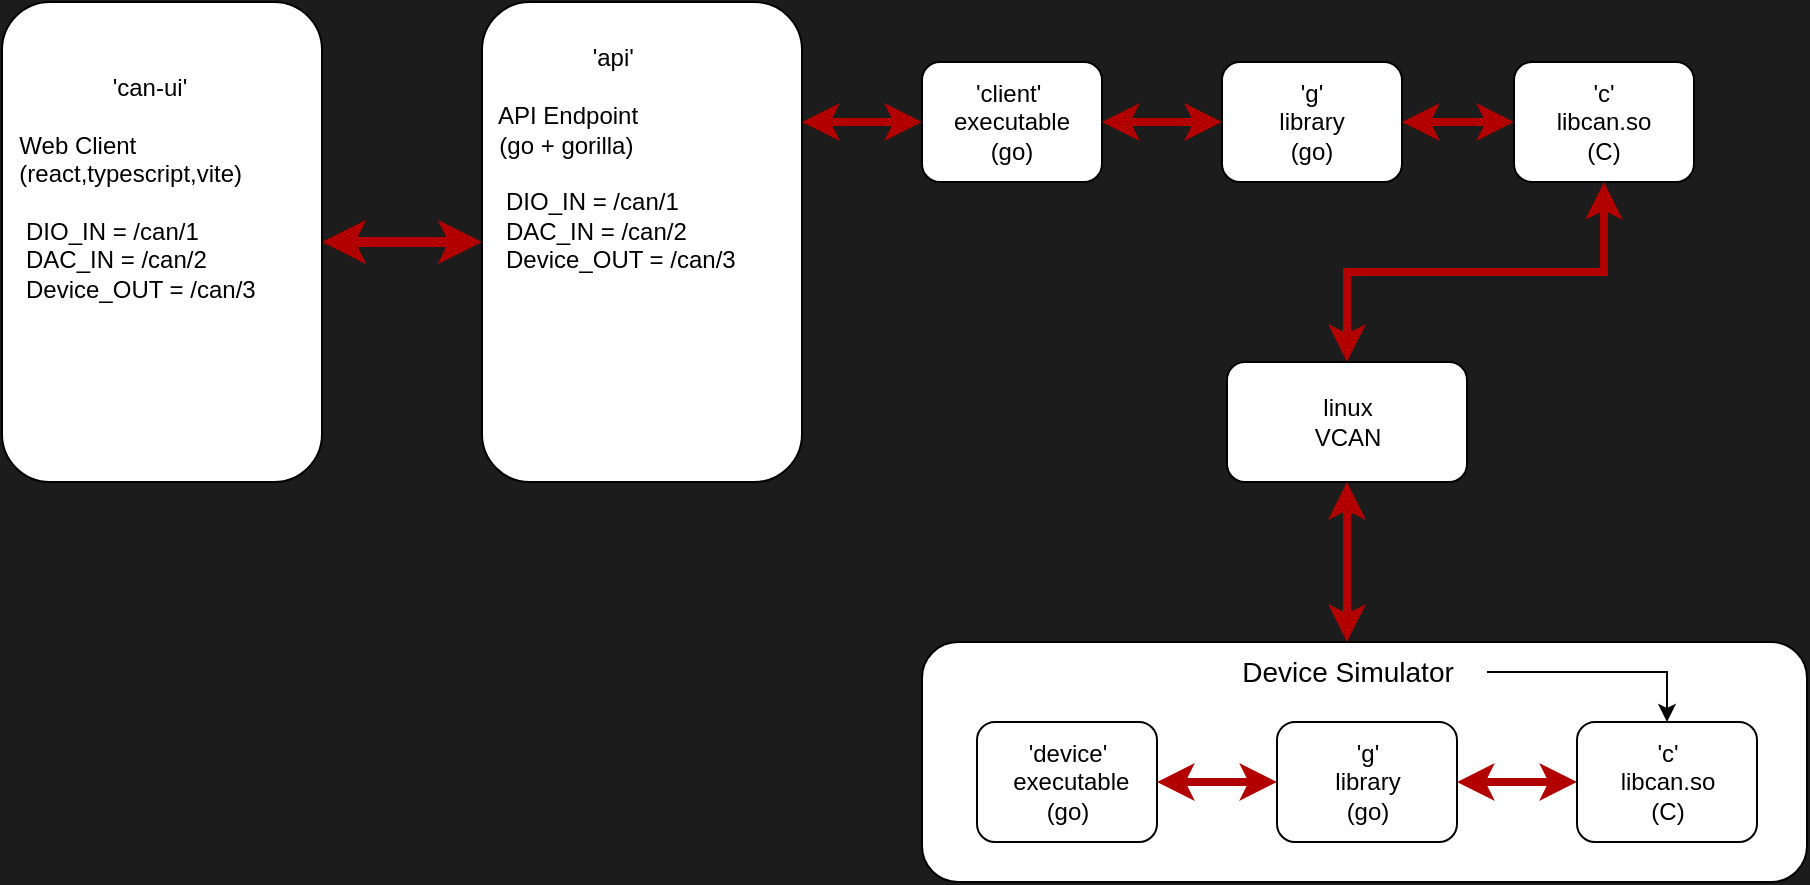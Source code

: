 <mxfile version="21.7.5" type="device">
  <diagram id="C5RBs43oDa-KdzZeNtuy" name="Page-1">
    <mxGraphModel dx="1296" dy="980" grid="1" gridSize="10" guides="1" tooltips="1" connect="1" arrows="1" fold="1" page="1" pageScale="1" pageWidth="1169" pageHeight="827" background="#1C1C1C" math="0" shadow="0">
      <root>
        <mxCell id="WIyWlLk6GJQsqaUBKTNV-0" />
        <mxCell id="WIyWlLk6GJQsqaUBKTNV-1" parent="WIyWlLk6GJQsqaUBKTNV-0" />
        <mxCell id="ozyOs6aiq1wP1_BL-jvp-28" value="" style="rounded=1;whiteSpace=wrap;html=1;" parent="WIyWlLk6GJQsqaUBKTNV-1" vertex="1">
          <mxGeometry x="540" y="480" width="442.5" height="120" as="geometry" />
        </mxCell>
        <mxCell id="ozyOs6aiq1wP1_BL-jvp-2" value="" style="edgeStyle=orthogonalEdgeStyle;rounded=0;orthogonalLoop=1;jettySize=auto;html=1;endArrow=classic;endFill=1;startArrow=classic;startFill=1;fillColor=#e51400;strokeColor=#B20000;strokeWidth=5;" parent="WIyWlLk6GJQsqaUBKTNV-1" source="ozyOs6aiq1wP1_BL-jvp-0" target="ozyOs6aiq1wP1_BL-jvp-1" edge="1">
          <mxGeometry relative="1" as="geometry" />
        </mxCell>
        <mxCell id="ozyOs6aiq1wP1_BL-jvp-0" value="&lt;br&gt;&lt;br&gt;&lt;span style=&quot;white-space: pre;&quot;&gt;&lt;span style=&quot;white-space: pre;&quot;&gt;&#x9;&lt;/span&gt;&#x9;&lt;/span&gt;&#39;can-ui&#39;&lt;br&gt;&lt;br&gt;&amp;nbsp; Web Client&lt;br&gt;&amp;nbsp; (react,typescript,vite)&lt;br&gt;&lt;br&gt;&lt;span style=&quot;background-color: initial;&quot;&gt;&amp;nbsp; &amp;nbsp;DIO_IN = /can/1&lt;/span&gt;&lt;br&gt;&lt;span style=&quot;background-color: initial;&quot;&gt;&amp;nbsp; &amp;nbsp;DAC_IN = /can/2&lt;/span&gt;&lt;br&gt;&lt;span style=&quot;background-color: initial;&quot;&gt;&amp;nbsp; &amp;nbsp;Device_OUT = /can/3&lt;/span&gt;&lt;br&gt;&lt;br&gt;&lt;div style=&quot;&quot;&gt;&lt;br&gt;&lt;/div&gt;" style="rounded=1;whiteSpace=wrap;html=1;align=left;verticalAlign=top;" parent="WIyWlLk6GJQsqaUBKTNV-1" vertex="1">
          <mxGeometry x="80" y="160" width="160" height="240" as="geometry" />
        </mxCell>
        <mxCell id="ozyOs6aiq1wP1_BL-jvp-1" value="&amp;nbsp;&amp;nbsp;&lt;br&gt;&lt;span style=&quot;white-space: pre;&quot;&gt;&lt;span style=&quot;white-space: pre;&quot;&gt;&#x9;&lt;/span&gt;&#x9;&lt;/span&gt;&#39;api&#39;&lt;br&gt;&lt;br&gt;&amp;nbsp; API Endpoint&lt;br&gt;&amp;nbsp; (go + gorilla)&lt;br&gt;&lt;br&gt;&lt;span style=&quot;background-color: initial;&quot;&gt;&amp;nbsp; &amp;nbsp;DIO_IN = /can/1&lt;/span&gt;&lt;br&gt;&lt;span style=&quot;background-color: initial;&quot;&gt;&amp;nbsp; &amp;nbsp;DAC_IN = /can/2&lt;/span&gt;&lt;br&gt;&lt;span style=&quot;background-color: initial;&quot;&gt;&amp;nbsp; &amp;nbsp;Device_OUT = /can/3&lt;/span&gt;&lt;br&gt;&lt;div style=&quot;&quot;&gt;&lt;br&gt;&lt;/div&gt;" style="rounded=1;whiteSpace=wrap;html=1;align=left;verticalAlign=top;" parent="WIyWlLk6GJQsqaUBKTNV-1" vertex="1">
          <mxGeometry x="320" y="160" width="160" height="240" as="geometry" />
        </mxCell>
        <mxCell id="ozyOs6aiq1wP1_BL-jvp-4" style="edgeStyle=orthogonalEdgeStyle;rounded=0;orthogonalLoop=1;jettySize=auto;html=1;entryX=1;entryY=0.25;entryDx=0;entryDy=0;startArrow=classic;startFill=1;fillColor=#e51400;strokeColor=#B20000;strokeWidth=4;" parent="WIyWlLk6GJQsqaUBKTNV-1" source="ozyOs6aiq1wP1_BL-jvp-3" target="ozyOs6aiq1wP1_BL-jvp-1" edge="1">
          <mxGeometry relative="1" as="geometry" />
        </mxCell>
        <mxCell id="ozyOs6aiq1wP1_BL-jvp-3" value="&#39;client&#39;&amp;nbsp;&lt;br&gt;executable&lt;br&gt;(go)" style="rounded=1;whiteSpace=wrap;html=1;" parent="WIyWlLk6GJQsqaUBKTNV-1" vertex="1">
          <mxGeometry x="540" y="190" width="90" height="60" as="geometry" />
        </mxCell>
        <mxCell id="ozyOs6aiq1wP1_BL-jvp-8" value="" style="edgeStyle=orthogonalEdgeStyle;rounded=0;orthogonalLoop=1;jettySize=auto;html=1;startArrow=classic;startFill=1;fillColor=#e51400;strokeColor=#B20000;strokeWidth=4;" parent="WIyWlLk6GJQsqaUBKTNV-1" source="ozyOs6aiq1wP1_BL-jvp-7" target="ozyOs6aiq1wP1_BL-jvp-3" edge="1">
          <mxGeometry relative="1" as="geometry" />
        </mxCell>
        <mxCell id="ozyOs6aiq1wP1_BL-jvp-7" value="&#39;g&#39;&lt;br&gt;library&lt;br&gt;(go)" style="rounded=1;whiteSpace=wrap;html=1;" parent="WIyWlLk6GJQsqaUBKTNV-1" vertex="1">
          <mxGeometry x="690" y="190" width="90" height="60" as="geometry" />
        </mxCell>
        <mxCell id="ozyOs6aiq1wP1_BL-jvp-10" value="" style="edgeStyle=orthogonalEdgeStyle;rounded=0;orthogonalLoop=1;jettySize=auto;html=1;startArrow=classic;startFill=1;fillColor=#e51400;strokeColor=#B20000;strokeWidth=4;" parent="WIyWlLk6GJQsqaUBKTNV-1" source="ozyOs6aiq1wP1_BL-jvp-9" target="ozyOs6aiq1wP1_BL-jvp-7" edge="1">
          <mxGeometry relative="1" as="geometry" />
        </mxCell>
        <mxCell id="ozyOs6aiq1wP1_BL-jvp-9" value="&#39;c&#39;&lt;br&gt;libcan.so&lt;br&gt;(C)" style="rounded=1;whiteSpace=wrap;html=1;" parent="WIyWlLk6GJQsqaUBKTNV-1" vertex="1">
          <mxGeometry x="836" y="190" width="90" height="60" as="geometry" />
        </mxCell>
        <mxCell id="ozyOs6aiq1wP1_BL-jvp-12" value="" style="edgeStyle=orthogonalEdgeStyle;rounded=0;orthogonalLoop=1;jettySize=auto;html=1;fillColor=#e51400;strokeColor=#B20000;startArrow=classic;startFill=1;strokeWidth=4;exitX=0.5;exitY=0;exitDx=0;exitDy=0;entryX=0.5;entryY=1;entryDx=0;entryDy=0;" parent="WIyWlLk6GJQsqaUBKTNV-1" source="ozyOs6aiq1wP1_BL-jvp-11" target="ozyOs6aiq1wP1_BL-jvp-9" edge="1">
          <mxGeometry relative="1" as="geometry">
            <mxPoint x="1050" y="280" as="targetPoint" />
          </mxGeometry>
        </mxCell>
        <mxCell id="ozyOs6aiq1wP1_BL-jvp-11" value="linux&lt;br&gt;VCAN" style="rounded=1;whiteSpace=wrap;html=1;" parent="WIyWlLk6GJQsqaUBKTNV-1" vertex="1">
          <mxGeometry x="692.5" y="340" width="120" height="60" as="geometry" />
        </mxCell>
        <mxCell id="ozyOs6aiq1wP1_BL-jvp-20" value="&#39;device&#39;&lt;br&gt;&amp;nbsp;executable&lt;br&gt;(go)" style="rounded=1;whiteSpace=wrap;html=1;" parent="WIyWlLk6GJQsqaUBKTNV-1" vertex="1">
          <mxGeometry x="567.5" y="520" width="90" height="60" as="geometry" />
        </mxCell>
        <mxCell id="ozyOs6aiq1wP1_BL-jvp-21" value="" style="edgeStyle=orthogonalEdgeStyle;rounded=0;orthogonalLoop=1;jettySize=auto;html=1;startArrow=classic;startFill=1;fillColor=#e51400;strokeColor=#B20000;strokeWidth=4;" parent="WIyWlLk6GJQsqaUBKTNV-1" source="ozyOs6aiq1wP1_BL-jvp-22" target="ozyOs6aiq1wP1_BL-jvp-20" edge="1">
          <mxGeometry relative="1" as="geometry" />
        </mxCell>
        <mxCell id="ozyOs6aiq1wP1_BL-jvp-22" value="&#39;g&#39;&lt;br&gt;library&lt;br&gt;(go)" style="rounded=1;whiteSpace=wrap;html=1;" parent="WIyWlLk6GJQsqaUBKTNV-1" vertex="1">
          <mxGeometry x="717.5" y="520" width="90" height="60" as="geometry" />
        </mxCell>
        <mxCell id="ozyOs6aiq1wP1_BL-jvp-23" value="" style="edgeStyle=orthogonalEdgeStyle;rounded=0;orthogonalLoop=1;jettySize=auto;html=1;startArrow=classic;startFill=1;fillColor=#e51400;strokeColor=#B20000;strokeWidth=4;" parent="WIyWlLk6GJQsqaUBKTNV-1" source="ozyOs6aiq1wP1_BL-jvp-24" target="ozyOs6aiq1wP1_BL-jvp-22" edge="1">
          <mxGeometry relative="1" as="geometry" />
        </mxCell>
        <mxCell id="ozyOs6aiq1wP1_BL-jvp-24" value="&#39;c&#39;&lt;br&gt;libcan.so&lt;br&gt;(C)" style="rounded=1;whiteSpace=wrap;html=1;" parent="WIyWlLk6GJQsqaUBKTNV-1" vertex="1">
          <mxGeometry x="867.5" y="520" width="90" height="60" as="geometry" />
        </mxCell>
        <mxCell id="ozyOs6aiq1wP1_BL-jvp-34" value="" style="edgeStyle=orthogonalEdgeStyle;rounded=0;orthogonalLoop=1;jettySize=auto;html=1;" parent="WIyWlLk6GJQsqaUBKTNV-1" source="ozyOs6aiq1wP1_BL-jvp-30" target="ozyOs6aiq1wP1_BL-jvp-24" edge="1">
          <mxGeometry relative="1" as="geometry" />
        </mxCell>
        <mxCell id="ozyOs6aiq1wP1_BL-jvp-30" value="&lt;font style=&quot;font-size: 14px;&quot;&gt;Device Simulator&lt;/font&gt;" style="text;html=1;strokeColor=none;fillColor=none;align=center;verticalAlign=middle;whiteSpace=wrap;rounded=0;" parent="WIyWlLk6GJQsqaUBKTNV-1" vertex="1">
          <mxGeometry x="682.5" y="480" width="140" height="30" as="geometry" />
        </mxCell>
        <mxCell id="ozyOs6aiq1wP1_BL-jvp-33" style="edgeStyle=orthogonalEdgeStyle;rounded=0;orthogonalLoop=1;jettySize=auto;html=1;entryX=0.5;entryY=1;entryDx=0;entryDy=0;startArrow=classic;startFill=1;fillColor=#e51400;strokeColor=#B20000;strokeWidth=4;exitX=0.5;exitY=0;exitDx=0;exitDy=0;" parent="WIyWlLk6GJQsqaUBKTNV-1" source="ozyOs6aiq1wP1_BL-jvp-30" target="ozyOs6aiq1wP1_BL-jvp-11" edge="1">
          <mxGeometry relative="1" as="geometry">
            <mxPoint x="502.5" y="475" as="sourcePoint" />
            <mxPoint x="502.5" y="415" as="targetPoint" />
          </mxGeometry>
        </mxCell>
      </root>
    </mxGraphModel>
  </diagram>
</mxfile>
